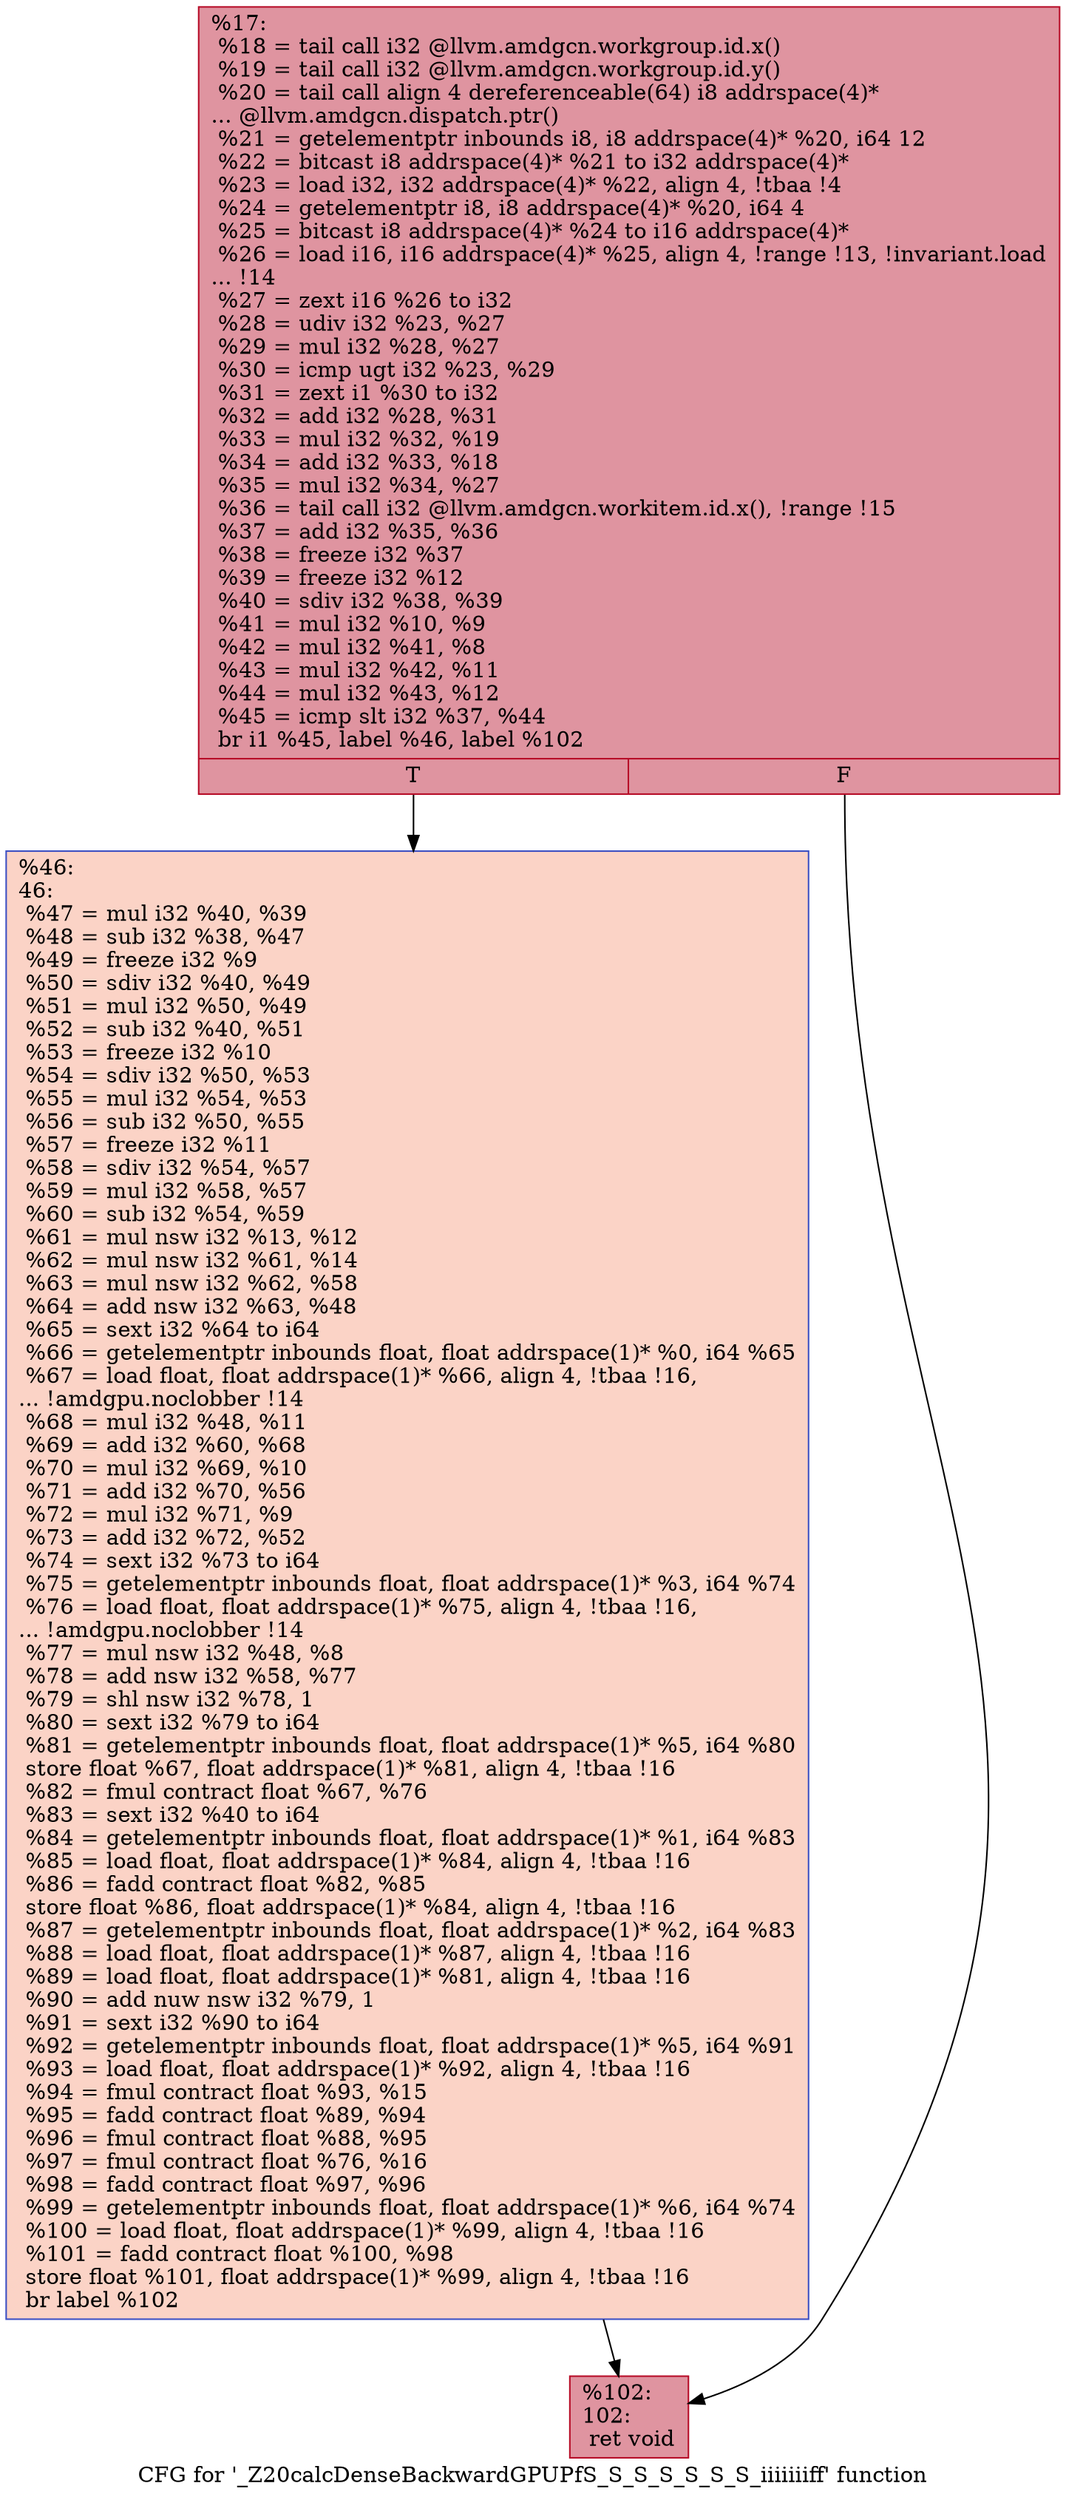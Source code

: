 digraph "CFG for '_Z20calcDenseBackwardGPUPfS_S_S_S_S_S_S_iiiiiiiff' function" {
	label="CFG for '_Z20calcDenseBackwardGPUPfS_S_S_S_S_S_S_iiiiiiiff' function";

	Node0x5bd6480 [shape=record,color="#b70d28ff", style=filled, fillcolor="#b70d2870",label="{%17:\l  %18 = tail call i32 @llvm.amdgcn.workgroup.id.x()\l  %19 = tail call i32 @llvm.amdgcn.workgroup.id.y()\l  %20 = tail call align 4 dereferenceable(64) i8 addrspace(4)*\l... @llvm.amdgcn.dispatch.ptr()\l  %21 = getelementptr inbounds i8, i8 addrspace(4)* %20, i64 12\l  %22 = bitcast i8 addrspace(4)* %21 to i32 addrspace(4)*\l  %23 = load i32, i32 addrspace(4)* %22, align 4, !tbaa !4\l  %24 = getelementptr i8, i8 addrspace(4)* %20, i64 4\l  %25 = bitcast i8 addrspace(4)* %24 to i16 addrspace(4)*\l  %26 = load i16, i16 addrspace(4)* %25, align 4, !range !13, !invariant.load\l... !14\l  %27 = zext i16 %26 to i32\l  %28 = udiv i32 %23, %27\l  %29 = mul i32 %28, %27\l  %30 = icmp ugt i32 %23, %29\l  %31 = zext i1 %30 to i32\l  %32 = add i32 %28, %31\l  %33 = mul i32 %32, %19\l  %34 = add i32 %33, %18\l  %35 = mul i32 %34, %27\l  %36 = tail call i32 @llvm.amdgcn.workitem.id.x(), !range !15\l  %37 = add i32 %35, %36\l  %38 = freeze i32 %37\l  %39 = freeze i32 %12\l  %40 = sdiv i32 %38, %39\l  %41 = mul i32 %10, %9\l  %42 = mul i32 %41, %8\l  %43 = mul i32 %42, %11\l  %44 = mul i32 %43, %12\l  %45 = icmp slt i32 %37, %44\l  br i1 %45, label %46, label %102\l|{<s0>T|<s1>F}}"];
	Node0x5bd6480:s0 -> Node0x5bd9d80;
	Node0x5bd6480:s1 -> Node0x5bd9e10;
	Node0x5bd9d80 [shape=record,color="#3d50c3ff", style=filled, fillcolor="#f59c7d70",label="{%46:\l46:                                               \l  %47 = mul i32 %40, %39\l  %48 = sub i32 %38, %47\l  %49 = freeze i32 %9\l  %50 = sdiv i32 %40, %49\l  %51 = mul i32 %50, %49\l  %52 = sub i32 %40, %51\l  %53 = freeze i32 %10\l  %54 = sdiv i32 %50, %53\l  %55 = mul i32 %54, %53\l  %56 = sub i32 %50, %55\l  %57 = freeze i32 %11\l  %58 = sdiv i32 %54, %57\l  %59 = mul i32 %58, %57\l  %60 = sub i32 %54, %59\l  %61 = mul nsw i32 %13, %12\l  %62 = mul nsw i32 %61, %14\l  %63 = mul nsw i32 %62, %58\l  %64 = add nsw i32 %63, %48\l  %65 = sext i32 %64 to i64\l  %66 = getelementptr inbounds float, float addrspace(1)* %0, i64 %65\l  %67 = load float, float addrspace(1)* %66, align 4, !tbaa !16,\l... !amdgpu.noclobber !14\l  %68 = mul i32 %48, %11\l  %69 = add i32 %60, %68\l  %70 = mul i32 %69, %10\l  %71 = add i32 %70, %56\l  %72 = mul i32 %71, %9\l  %73 = add i32 %72, %52\l  %74 = sext i32 %73 to i64\l  %75 = getelementptr inbounds float, float addrspace(1)* %3, i64 %74\l  %76 = load float, float addrspace(1)* %75, align 4, !tbaa !16,\l... !amdgpu.noclobber !14\l  %77 = mul nsw i32 %48, %8\l  %78 = add nsw i32 %58, %77\l  %79 = shl nsw i32 %78, 1\l  %80 = sext i32 %79 to i64\l  %81 = getelementptr inbounds float, float addrspace(1)* %5, i64 %80\l  store float %67, float addrspace(1)* %81, align 4, !tbaa !16\l  %82 = fmul contract float %67, %76\l  %83 = sext i32 %40 to i64\l  %84 = getelementptr inbounds float, float addrspace(1)* %1, i64 %83\l  %85 = load float, float addrspace(1)* %84, align 4, !tbaa !16\l  %86 = fadd contract float %82, %85\l  store float %86, float addrspace(1)* %84, align 4, !tbaa !16\l  %87 = getelementptr inbounds float, float addrspace(1)* %2, i64 %83\l  %88 = load float, float addrspace(1)* %87, align 4, !tbaa !16\l  %89 = load float, float addrspace(1)* %81, align 4, !tbaa !16\l  %90 = add nuw nsw i32 %79, 1\l  %91 = sext i32 %90 to i64\l  %92 = getelementptr inbounds float, float addrspace(1)* %5, i64 %91\l  %93 = load float, float addrspace(1)* %92, align 4, !tbaa !16\l  %94 = fmul contract float %93, %15\l  %95 = fadd contract float %89, %94\l  %96 = fmul contract float %88, %95\l  %97 = fmul contract float %76, %16\l  %98 = fadd contract float %97, %96\l  %99 = getelementptr inbounds float, float addrspace(1)* %6, i64 %74\l  %100 = load float, float addrspace(1)* %99, align 4, !tbaa !16\l  %101 = fadd contract float %100, %98\l  store float %101, float addrspace(1)* %99, align 4, !tbaa !16\l  br label %102\l}"];
	Node0x5bd9d80 -> Node0x5bd9e10;
	Node0x5bd9e10 [shape=record,color="#b70d28ff", style=filled, fillcolor="#b70d2870",label="{%102:\l102:                                              \l  ret void\l}"];
}
